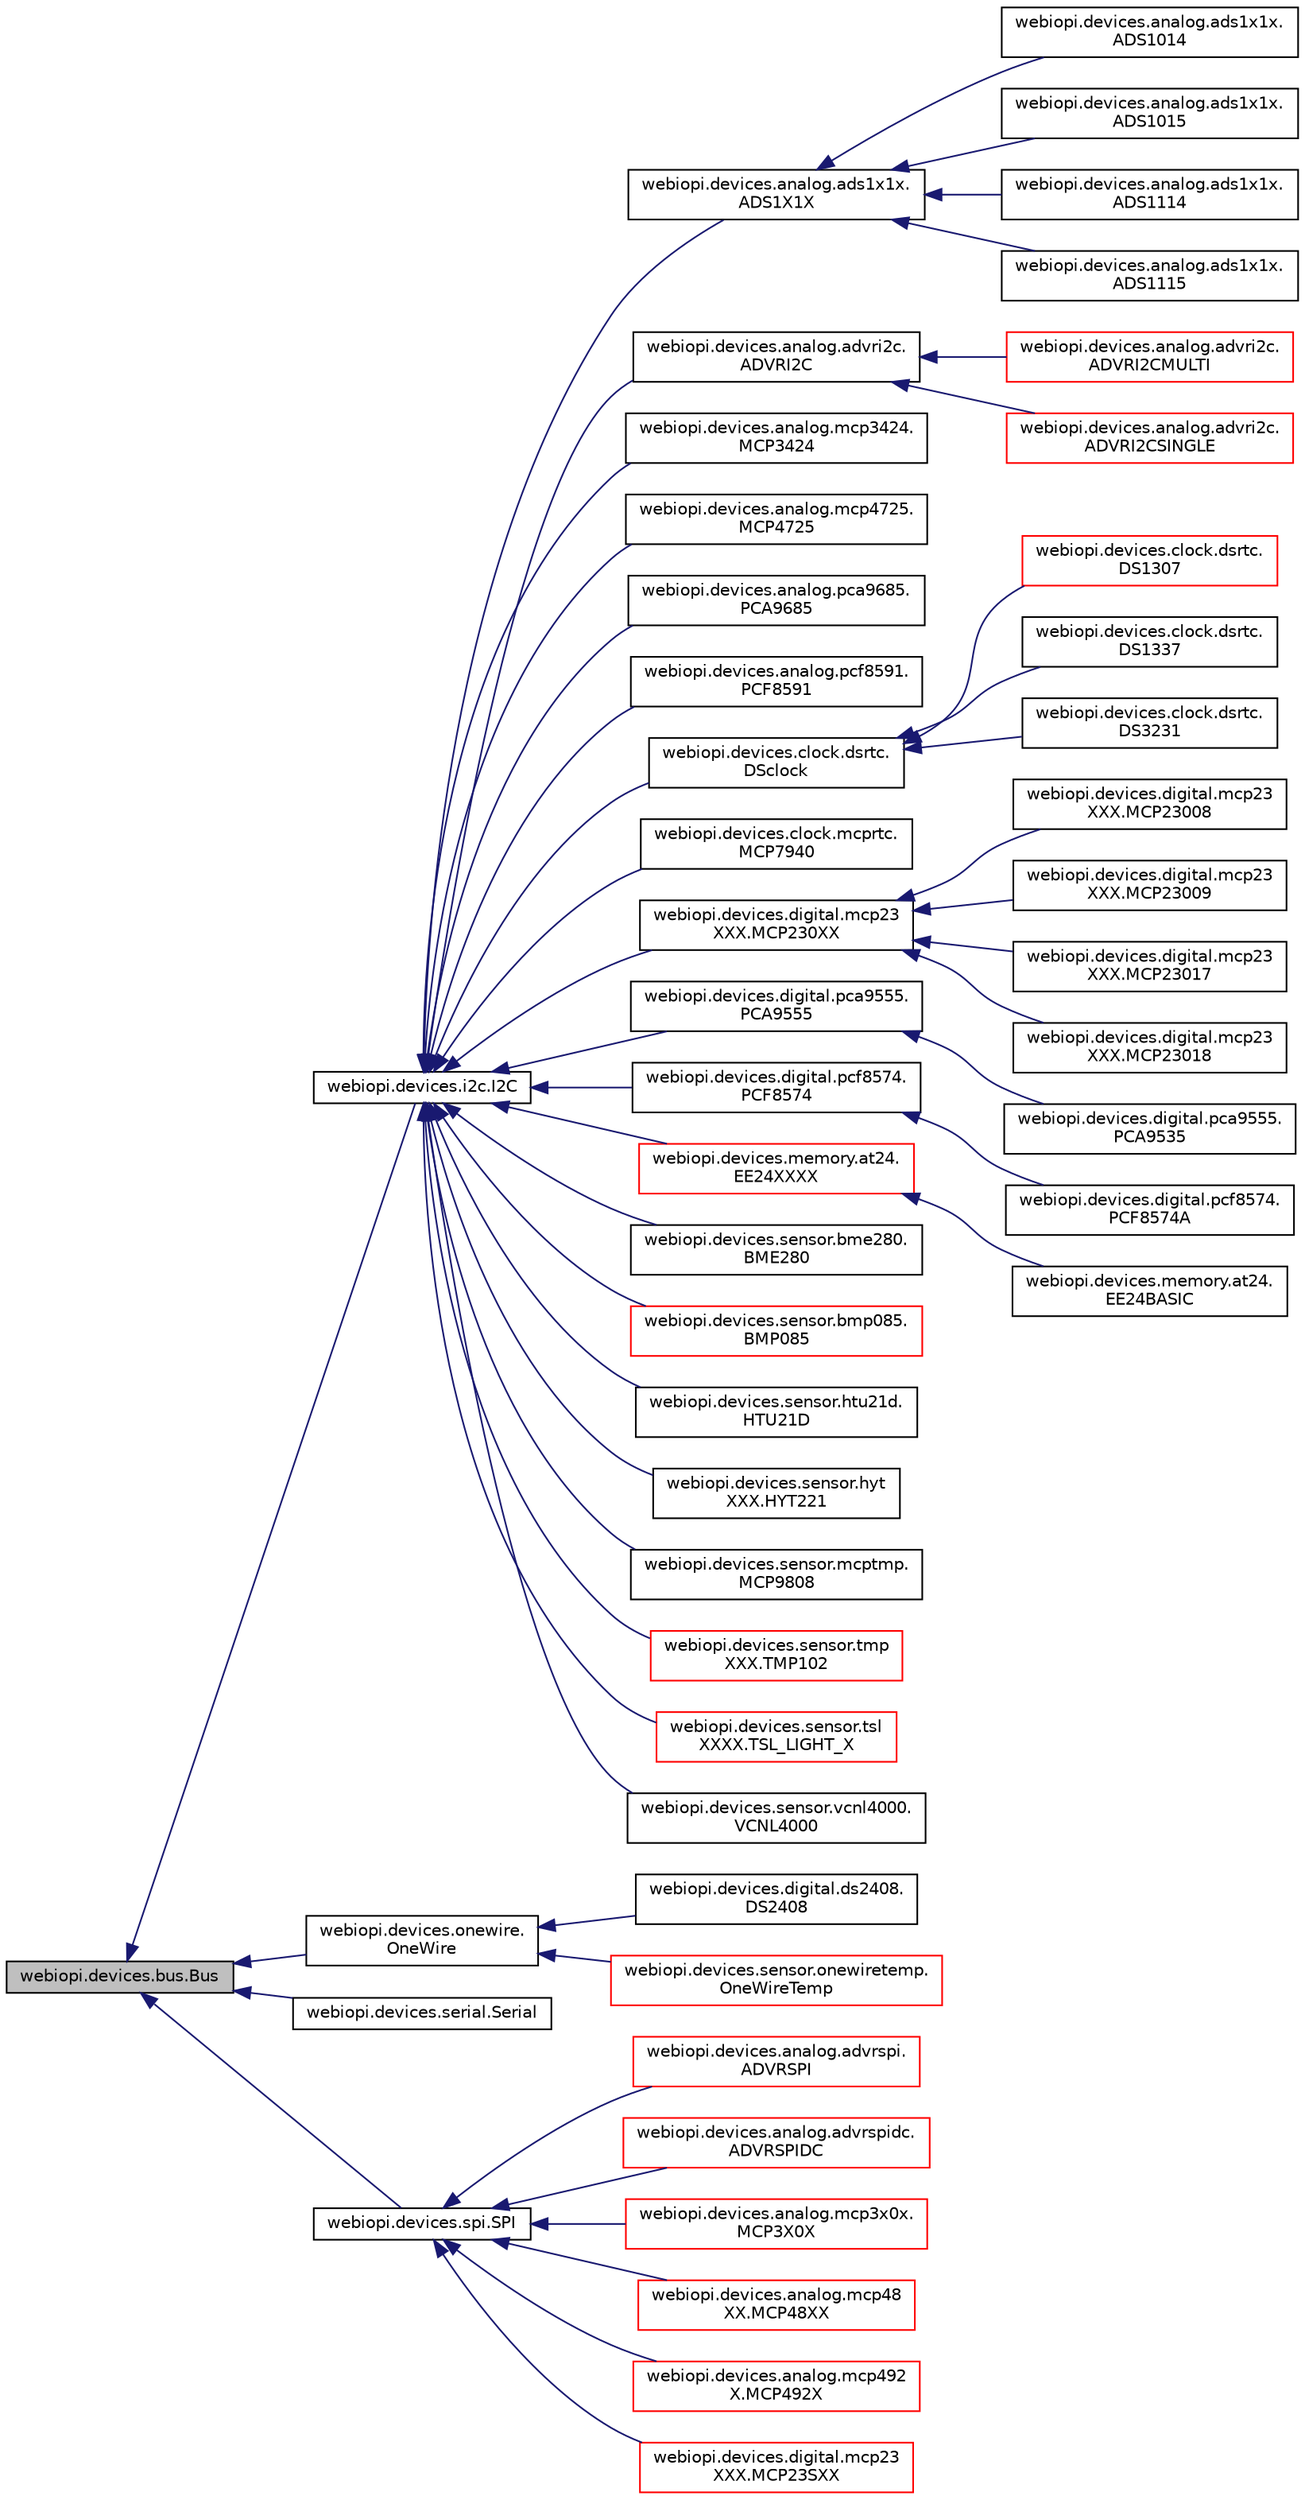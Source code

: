 digraph "webiopi.devices.bus.Bus"
{
  edge [fontname="Helvetica",fontsize="10",labelfontname="Helvetica",labelfontsize="10"];
  node [fontname="Helvetica",fontsize="10",shape=record];
  rankdir="LR";
  Node1 [label="webiopi.devices.bus.Bus",height=0.2,width=0.4,color="black", fillcolor="grey75", style="filled", fontcolor="black"];
  Node1 -> Node2 [dir="back",color="midnightblue",fontsize="10",style="solid",fontname="Helvetica"];
  Node2 [label="webiopi.devices.i2c.I2C",height=0.2,width=0.4,color="black", fillcolor="white", style="filled",URL="$classwebiopi_1_1devices_1_1i2c_1_1I2C.html"];
  Node2 -> Node3 [dir="back",color="midnightblue",fontsize="10",style="solid",fontname="Helvetica"];
  Node3 [label="webiopi.devices.analog.ads1x1x.\lADS1X1X",height=0.2,width=0.4,color="black", fillcolor="white", style="filled",URL="$classwebiopi_1_1devices_1_1analog_1_1ads1x1x_1_1ADS1X1X.html"];
  Node3 -> Node4 [dir="back",color="midnightblue",fontsize="10",style="solid",fontname="Helvetica"];
  Node4 [label="webiopi.devices.analog.ads1x1x.\lADS1014",height=0.2,width=0.4,color="black", fillcolor="white", style="filled",URL="$classwebiopi_1_1devices_1_1analog_1_1ads1x1x_1_1ADS1014.html"];
  Node3 -> Node5 [dir="back",color="midnightblue",fontsize="10",style="solid",fontname="Helvetica"];
  Node5 [label="webiopi.devices.analog.ads1x1x.\lADS1015",height=0.2,width=0.4,color="black", fillcolor="white", style="filled",URL="$classwebiopi_1_1devices_1_1analog_1_1ads1x1x_1_1ADS1015.html"];
  Node3 -> Node6 [dir="back",color="midnightblue",fontsize="10",style="solid",fontname="Helvetica"];
  Node6 [label="webiopi.devices.analog.ads1x1x.\lADS1114",height=0.2,width=0.4,color="black", fillcolor="white", style="filled",URL="$classwebiopi_1_1devices_1_1analog_1_1ads1x1x_1_1ADS1114.html"];
  Node3 -> Node7 [dir="back",color="midnightblue",fontsize="10",style="solid",fontname="Helvetica"];
  Node7 [label="webiopi.devices.analog.ads1x1x.\lADS1115",height=0.2,width=0.4,color="black", fillcolor="white", style="filled",URL="$classwebiopi_1_1devices_1_1analog_1_1ads1x1x_1_1ADS1115.html"];
  Node2 -> Node8 [dir="back",color="midnightblue",fontsize="10",style="solid",fontname="Helvetica"];
  Node8 [label="webiopi.devices.analog.advri2c.\lADVRI2C",height=0.2,width=0.4,color="black", fillcolor="white", style="filled",URL="$classwebiopi_1_1devices_1_1analog_1_1advri2c_1_1ADVRI2C.html"];
  Node8 -> Node9 [dir="back",color="midnightblue",fontsize="10",style="solid",fontname="Helvetica"];
  Node9 [label="webiopi.devices.analog.advri2c.\lADVRI2CMULTI",height=0.2,width=0.4,color="red", fillcolor="white", style="filled",URL="$classwebiopi_1_1devices_1_1analog_1_1advri2c_1_1ADVRI2CMULTI.html"];
  Node8 -> Node10 [dir="back",color="midnightblue",fontsize="10",style="solid",fontname="Helvetica"];
  Node10 [label="webiopi.devices.analog.advri2c.\lADVRI2CSINGLE",height=0.2,width=0.4,color="red", fillcolor="white", style="filled",URL="$classwebiopi_1_1devices_1_1analog_1_1advri2c_1_1ADVRI2CSINGLE.html"];
  Node2 -> Node11 [dir="back",color="midnightblue",fontsize="10",style="solid",fontname="Helvetica"];
  Node11 [label="webiopi.devices.analog.mcp3424.\lMCP3424",height=0.2,width=0.4,color="black", fillcolor="white", style="filled",URL="$classwebiopi_1_1devices_1_1analog_1_1mcp3424_1_1MCP3424.html"];
  Node2 -> Node12 [dir="back",color="midnightblue",fontsize="10",style="solid",fontname="Helvetica"];
  Node12 [label="webiopi.devices.analog.mcp4725.\lMCP4725",height=0.2,width=0.4,color="black", fillcolor="white", style="filled",URL="$classwebiopi_1_1devices_1_1analog_1_1mcp4725_1_1MCP4725.html"];
  Node2 -> Node13 [dir="back",color="midnightblue",fontsize="10",style="solid",fontname="Helvetica"];
  Node13 [label="webiopi.devices.analog.pca9685.\lPCA9685",height=0.2,width=0.4,color="black", fillcolor="white", style="filled",URL="$classwebiopi_1_1devices_1_1analog_1_1pca9685_1_1PCA9685.html"];
  Node2 -> Node14 [dir="back",color="midnightblue",fontsize="10",style="solid",fontname="Helvetica"];
  Node14 [label="webiopi.devices.analog.pcf8591.\lPCF8591",height=0.2,width=0.4,color="black", fillcolor="white", style="filled",URL="$classwebiopi_1_1devices_1_1analog_1_1pcf8591_1_1PCF8591.html"];
  Node2 -> Node15 [dir="back",color="midnightblue",fontsize="10",style="solid",fontname="Helvetica"];
  Node15 [label="webiopi.devices.clock.dsrtc.\lDSclock",height=0.2,width=0.4,color="black", fillcolor="white", style="filled",URL="$classwebiopi_1_1devices_1_1clock_1_1dsrtc_1_1DSclock.html"];
  Node15 -> Node16 [dir="back",color="midnightblue",fontsize="10",style="solid",fontname="Helvetica"];
  Node16 [label="webiopi.devices.clock.dsrtc.\lDS1307",height=0.2,width=0.4,color="red", fillcolor="white", style="filled",URL="$classwebiopi_1_1devices_1_1clock_1_1dsrtc_1_1DS1307.html"];
  Node15 -> Node17 [dir="back",color="midnightblue",fontsize="10",style="solid",fontname="Helvetica"];
  Node17 [label="webiopi.devices.clock.dsrtc.\lDS1337",height=0.2,width=0.4,color="black", fillcolor="white", style="filled",URL="$classwebiopi_1_1devices_1_1clock_1_1dsrtc_1_1DS1337.html"];
  Node15 -> Node18 [dir="back",color="midnightblue",fontsize="10",style="solid",fontname="Helvetica"];
  Node18 [label="webiopi.devices.clock.dsrtc.\lDS3231",height=0.2,width=0.4,color="black", fillcolor="white", style="filled",URL="$classwebiopi_1_1devices_1_1clock_1_1dsrtc_1_1DS3231.html"];
  Node2 -> Node19 [dir="back",color="midnightblue",fontsize="10",style="solid",fontname="Helvetica"];
  Node19 [label="webiopi.devices.clock.mcprtc.\lMCP7940",height=0.2,width=0.4,color="black", fillcolor="white", style="filled",URL="$classwebiopi_1_1devices_1_1clock_1_1mcprtc_1_1MCP7940.html"];
  Node2 -> Node20 [dir="back",color="midnightblue",fontsize="10",style="solid",fontname="Helvetica"];
  Node20 [label="webiopi.devices.digital.mcp23\lXXX.MCP230XX",height=0.2,width=0.4,color="black", fillcolor="white", style="filled",URL="$classwebiopi_1_1devices_1_1digital_1_1mcp23XXX_1_1MCP230XX.html"];
  Node20 -> Node21 [dir="back",color="midnightblue",fontsize="10",style="solid",fontname="Helvetica"];
  Node21 [label="webiopi.devices.digital.mcp23\lXXX.MCP23008",height=0.2,width=0.4,color="black", fillcolor="white", style="filled",URL="$classwebiopi_1_1devices_1_1digital_1_1mcp23XXX_1_1MCP23008.html"];
  Node20 -> Node22 [dir="back",color="midnightblue",fontsize="10",style="solid",fontname="Helvetica"];
  Node22 [label="webiopi.devices.digital.mcp23\lXXX.MCP23009",height=0.2,width=0.4,color="black", fillcolor="white", style="filled",URL="$classwebiopi_1_1devices_1_1digital_1_1mcp23XXX_1_1MCP23009.html"];
  Node20 -> Node23 [dir="back",color="midnightblue",fontsize="10",style="solid",fontname="Helvetica"];
  Node23 [label="webiopi.devices.digital.mcp23\lXXX.MCP23017",height=0.2,width=0.4,color="black", fillcolor="white", style="filled",URL="$classwebiopi_1_1devices_1_1digital_1_1mcp23XXX_1_1MCP23017.html"];
  Node20 -> Node24 [dir="back",color="midnightblue",fontsize="10",style="solid",fontname="Helvetica"];
  Node24 [label="webiopi.devices.digital.mcp23\lXXX.MCP23018",height=0.2,width=0.4,color="black", fillcolor="white", style="filled",URL="$classwebiopi_1_1devices_1_1digital_1_1mcp23XXX_1_1MCP23018.html"];
  Node2 -> Node25 [dir="back",color="midnightblue",fontsize="10",style="solid",fontname="Helvetica"];
  Node25 [label="webiopi.devices.digital.pca9555.\lPCA9555",height=0.2,width=0.4,color="black", fillcolor="white", style="filled",URL="$classwebiopi_1_1devices_1_1digital_1_1pca9555_1_1PCA9555.html"];
  Node25 -> Node26 [dir="back",color="midnightblue",fontsize="10",style="solid",fontname="Helvetica"];
  Node26 [label="webiopi.devices.digital.pca9555.\lPCA9535",height=0.2,width=0.4,color="black", fillcolor="white", style="filled",URL="$classwebiopi_1_1devices_1_1digital_1_1pca9555_1_1PCA9535.html"];
  Node2 -> Node27 [dir="back",color="midnightblue",fontsize="10",style="solid",fontname="Helvetica"];
  Node27 [label="webiopi.devices.digital.pcf8574.\lPCF8574",height=0.2,width=0.4,color="black", fillcolor="white", style="filled",URL="$classwebiopi_1_1devices_1_1digital_1_1pcf8574_1_1PCF8574.html"];
  Node27 -> Node28 [dir="back",color="midnightblue",fontsize="10",style="solid",fontname="Helvetica"];
  Node28 [label="webiopi.devices.digital.pcf8574.\lPCF8574A",height=0.2,width=0.4,color="black", fillcolor="white", style="filled",URL="$classwebiopi_1_1devices_1_1digital_1_1pcf8574_1_1PCF8574A.html"];
  Node2 -> Node29 [dir="back",color="midnightblue",fontsize="10",style="solid",fontname="Helvetica"];
  Node29 [label="webiopi.devices.memory.at24.\lEE24XXXX",height=0.2,width=0.4,color="red", fillcolor="white", style="filled",URL="$classwebiopi_1_1devices_1_1memory_1_1at24_1_1EE24XXXX.html"];
  Node29 -> Node30 [dir="back",color="midnightblue",fontsize="10",style="solid",fontname="Helvetica"];
  Node30 [label="webiopi.devices.memory.at24.\lEE24BASIC",height=0.2,width=0.4,color="black", fillcolor="white", style="filled",URL="$classwebiopi_1_1devices_1_1memory_1_1at24_1_1EE24BASIC.html"];
  Node2 -> Node31 [dir="back",color="midnightblue",fontsize="10",style="solid",fontname="Helvetica"];
  Node31 [label="webiopi.devices.sensor.bme280.\lBME280",height=0.2,width=0.4,color="black", fillcolor="white", style="filled",URL="$classwebiopi_1_1devices_1_1sensor_1_1bme280_1_1BME280.html"];
  Node2 -> Node32 [dir="back",color="midnightblue",fontsize="10",style="solid",fontname="Helvetica"];
  Node32 [label="webiopi.devices.sensor.bmp085.\lBMP085",height=0.2,width=0.4,color="red", fillcolor="white", style="filled",URL="$classwebiopi_1_1devices_1_1sensor_1_1bmp085_1_1BMP085.html"];
  Node2 -> Node33 [dir="back",color="midnightblue",fontsize="10",style="solid",fontname="Helvetica"];
  Node33 [label="webiopi.devices.sensor.htu21d.\lHTU21D",height=0.2,width=0.4,color="black", fillcolor="white", style="filled",URL="$classwebiopi_1_1devices_1_1sensor_1_1htu21d_1_1HTU21D.html"];
  Node2 -> Node34 [dir="back",color="midnightblue",fontsize="10",style="solid",fontname="Helvetica"];
  Node34 [label="webiopi.devices.sensor.hyt\lXXX.HYT221",height=0.2,width=0.4,color="black", fillcolor="white", style="filled",URL="$classwebiopi_1_1devices_1_1sensor_1_1hytXXX_1_1HYT221.html"];
  Node2 -> Node35 [dir="back",color="midnightblue",fontsize="10",style="solid",fontname="Helvetica"];
  Node35 [label="webiopi.devices.sensor.mcptmp.\lMCP9808",height=0.2,width=0.4,color="black", fillcolor="white", style="filled",URL="$classwebiopi_1_1devices_1_1sensor_1_1mcptmp_1_1MCP9808.html"];
  Node2 -> Node36 [dir="back",color="midnightblue",fontsize="10",style="solid",fontname="Helvetica"];
  Node36 [label="webiopi.devices.sensor.tmp\lXXX.TMP102",height=0.2,width=0.4,color="red", fillcolor="white", style="filled",URL="$classwebiopi_1_1devices_1_1sensor_1_1tmpXXX_1_1TMP102.html"];
  Node2 -> Node37 [dir="back",color="midnightblue",fontsize="10",style="solid",fontname="Helvetica"];
  Node37 [label="webiopi.devices.sensor.tsl\lXXXX.TSL_LIGHT_X",height=0.2,width=0.4,color="red", fillcolor="white", style="filled",URL="$classwebiopi_1_1devices_1_1sensor_1_1tslXXXX_1_1TSL__LIGHT__X.html"];
  Node2 -> Node38 [dir="back",color="midnightblue",fontsize="10",style="solid",fontname="Helvetica"];
  Node38 [label="webiopi.devices.sensor.vcnl4000.\lVCNL4000",height=0.2,width=0.4,color="black", fillcolor="white", style="filled",URL="$classwebiopi_1_1devices_1_1sensor_1_1vcnl4000_1_1VCNL4000.html"];
  Node1 -> Node39 [dir="back",color="midnightblue",fontsize="10",style="solid",fontname="Helvetica"];
  Node39 [label="webiopi.devices.onewire.\lOneWire",height=0.2,width=0.4,color="black", fillcolor="white", style="filled",URL="$classwebiopi_1_1devices_1_1onewire_1_1OneWire.html"];
  Node39 -> Node40 [dir="back",color="midnightblue",fontsize="10",style="solid",fontname="Helvetica"];
  Node40 [label="webiopi.devices.digital.ds2408.\lDS2408",height=0.2,width=0.4,color="black", fillcolor="white", style="filled",URL="$classwebiopi_1_1devices_1_1digital_1_1ds2408_1_1DS2408.html"];
  Node39 -> Node41 [dir="back",color="midnightblue",fontsize="10",style="solid",fontname="Helvetica"];
  Node41 [label="webiopi.devices.sensor.onewiretemp.\lOneWireTemp",height=0.2,width=0.4,color="red", fillcolor="white", style="filled",URL="$classwebiopi_1_1devices_1_1sensor_1_1onewiretemp_1_1OneWireTemp.html"];
  Node1 -> Node42 [dir="back",color="midnightblue",fontsize="10",style="solid",fontname="Helvetica"];
  Node42 [label="webiopi.devices.serial.Serial",height=0.2,width=0.4,color="black", fillcolor="white", style="filled",URL="$classwebiopi_1_1devices_1_1serial_1_1Serial.html"];
  Node1 -> Node43 [dir="back",color="midnightblue",fontsize="10",style="solid",fontname="Helvetica"];
  Node43 [label="webiopi.devices.spi.SPI",height=0.2,width=0.4,color="black", fillcolor="white", style="filled",URL="$classwebiopi_1_1devices_1_1spi_1_1SPI.html"];
  Node43 -> Node44 [dir="back",color="midnightblue",fontsize="10",style="solid",fontname="Helvetica"];
  Node44 [label="webiopi.devices.analog.advrspi.\lADVRSPI",height=0.2,width=0.4,color="red", fillcolor="white", style="filled",URL="$classwebiopi_1_1devices_1_1analog_1_1advrspi_1_1ADVRSPI.html"];
  Node43 -> Node45 [dir="back",color="midnightblue",fontsize="10",style="solid",fontname="Helvetica"];
  Node45 [label="webiopi.devices.analog.advrspidc.\lADVRSPIDC",height=0.2,width=0.4,color="red", fillcolor="white", style="filled",URL="$classwebiopi_1_1devices_1_1analog_1_1advrspidc_1_1ADVRSPIDC.html"];
  Node43 -> Node46 [dir="back",color="midnightblue",fontsize="10",style="solid",fontname="Helvetica"];
  Node46 [label="webiopi.devices.analog.mcp3x0x.\lMCP3X0X",height=0.2,width=0.4,color="red", fillcolor="white", style="filled",URL="$classwebiopi_1_1devices_1_1analog_1_1mcp3x0x_1_1MCP3X0X.html"];
  Node43 -> Node47 [dir="back",color="midnightblue",fontsize="10",style="solid",fontname="Helvetica"];
  Node47 [label="webiopi.devices.analog.mcp48\lXX.MCP48XX",height=0.2,width=0.4,color="red", fillcolor="white", style="filled",URL="$classwebiopi_1_1devices_1_1analog_1_1mcp48XX_1_1MCP48XX.html"];
  Node43 -> Node48 [dir="back",color="midnightblue",fontsize="10",style="solid",fontname="Helvetica"];
  Node48 [label="webiopi.devices.analog.mcp492\lX.MCP492X",height=0.2,width=0.4,color="red", fillcolor="white", style="filled",URL="$classwebiopi_1_1devices_1_1analog_1_1mcp492X_1_1MCP492X.html"];
  Node43 -> Node49 [dir="back",color="midnightblue",fontsize="10",style="solid",fontname="Helvetica"];
  Node49 [label="webiopi.devices.digital.mcp23\lXXX.MCP23SXX",height=0.2,width=0.4,color="red", fillcolor="white", style="filled",URL="$classwebiopi_1_1devices_1_1digital_1_1mcp23XXX_1_1MCP23SXX.html"];
}
